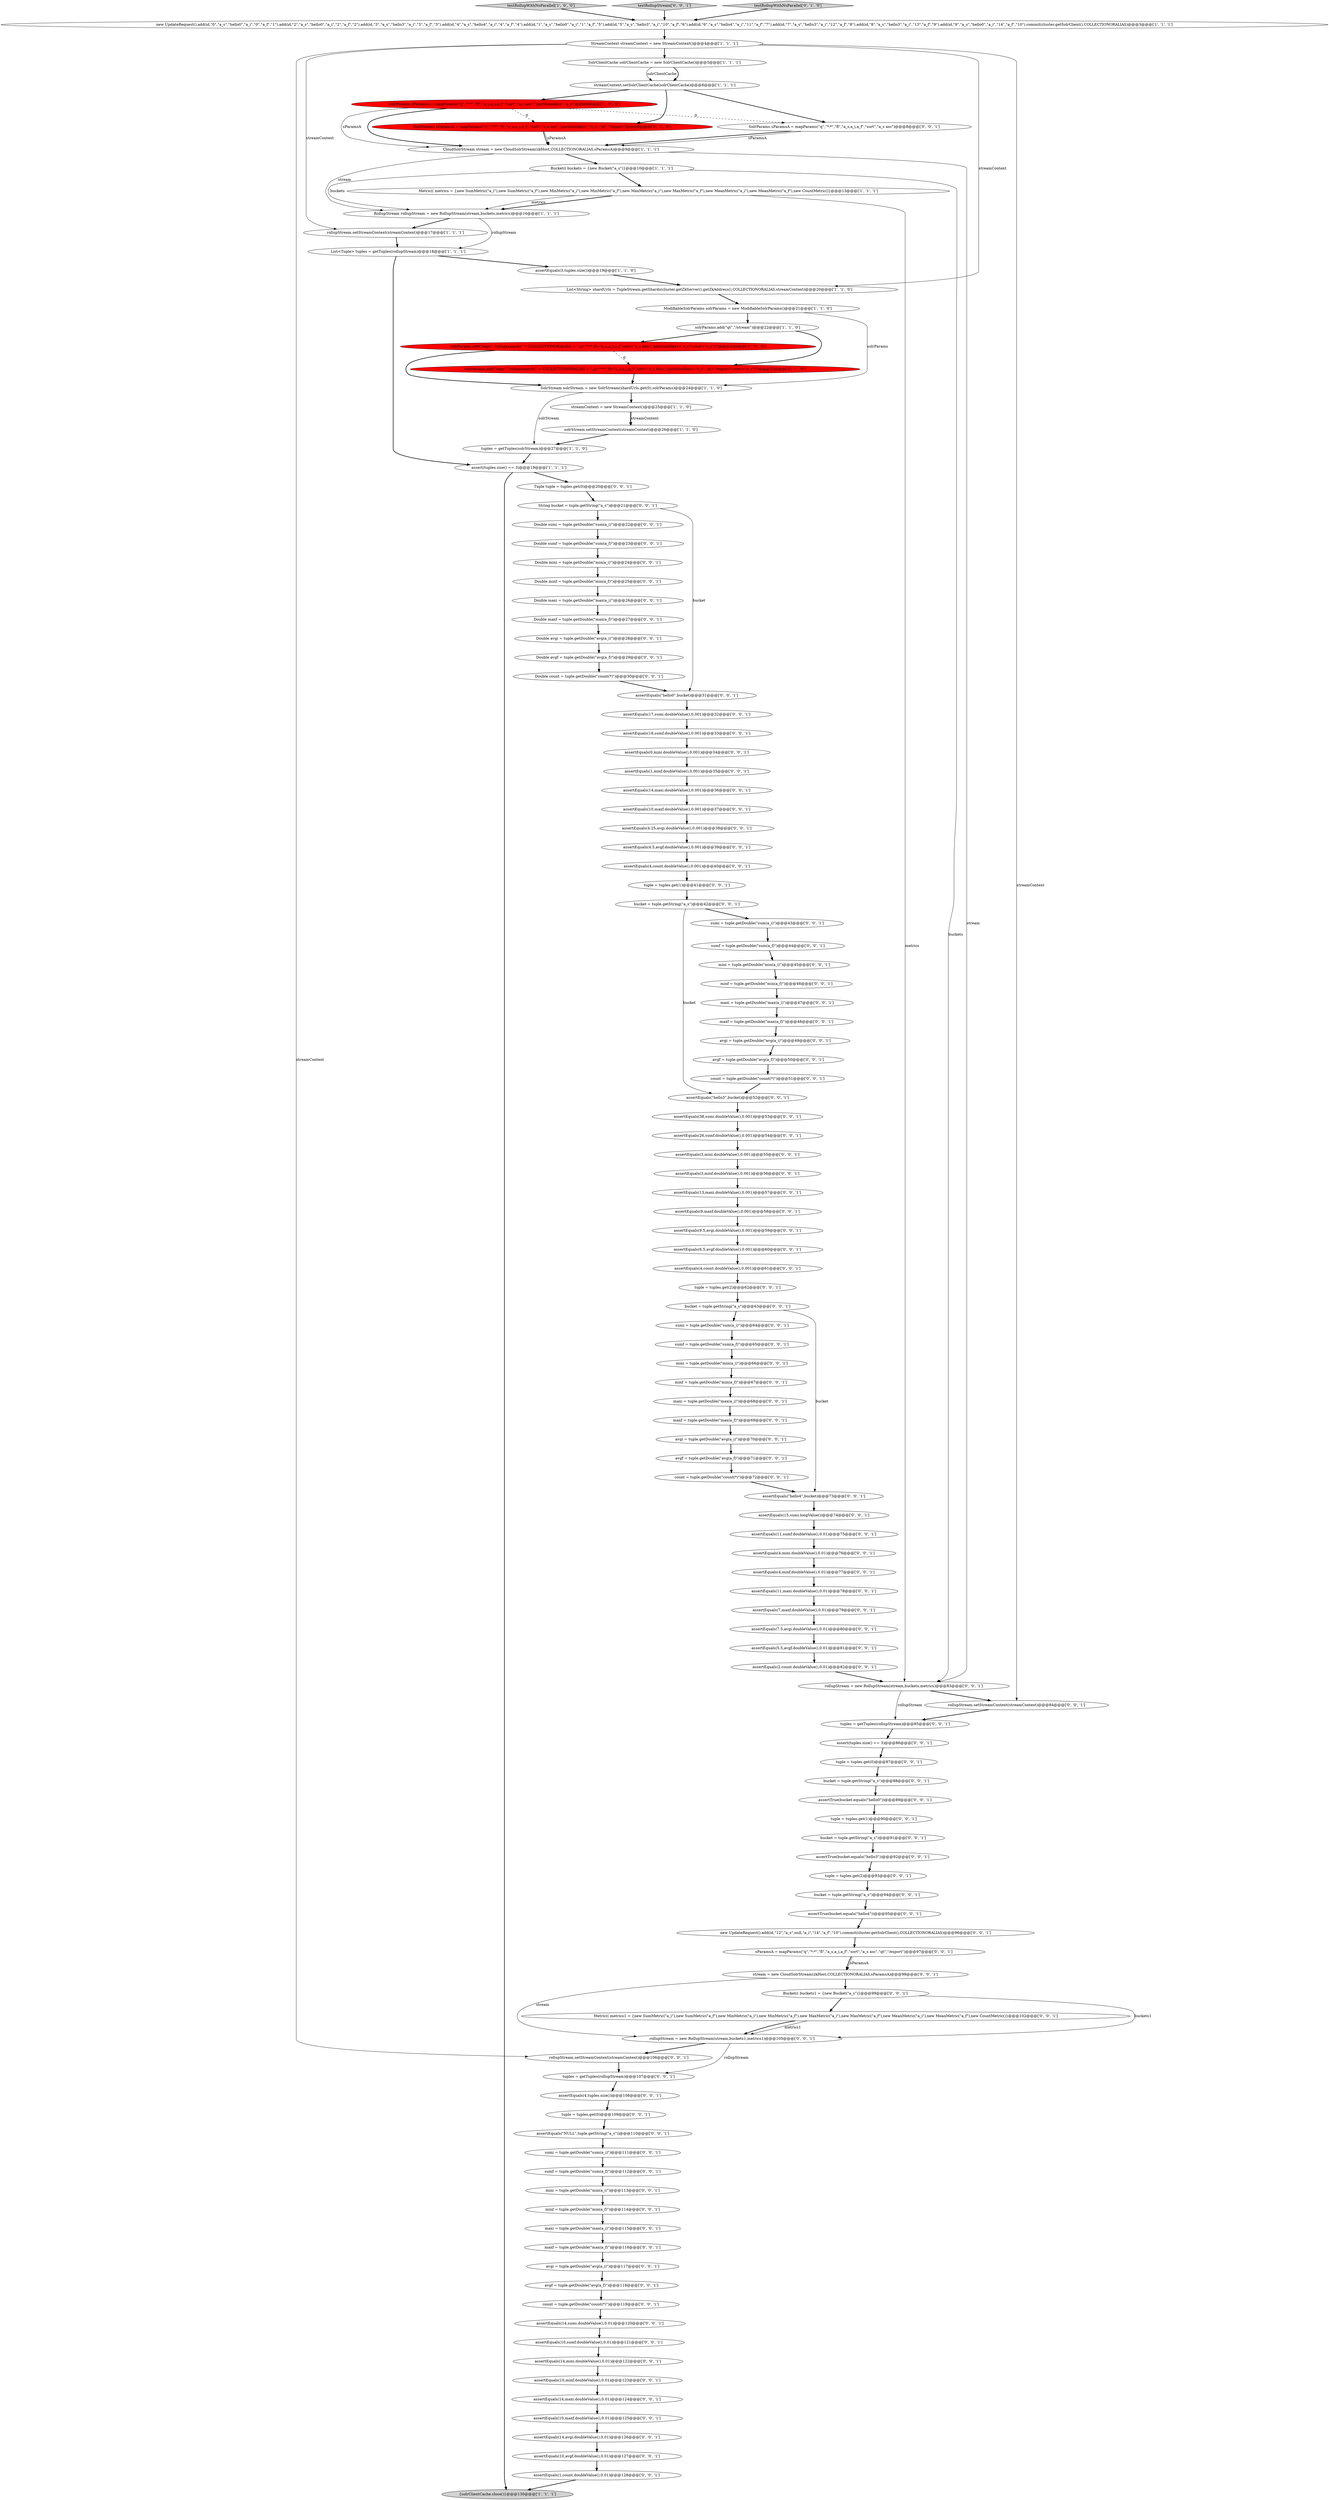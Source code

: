 digraph {
52 [style = filled, label = "avgi = tuple.getDouble(\"avg(a_i)\")@@@117@@@['0', '0', '1']", fillcolor = white, shape = ellipse image = "AAA0AAABBB3BBB"];
108 [style = filled, label = "assertEquals(4.5,avgf.doubleValue(),0.001)@@@39@@@['0', '0', '1']", fillcolor = white, shape = ellipse image = "AAA0AAABBB3BBB"];
25 [style = filled, label = "SolrParams sParamsA = mapParams(\"q\",\"*:*\",\"fl\",\"a_s,a_i,a_f\",\"sort\",\"a_s asc\",\"partitionKeys\",\"a_s\",\"qt\",\"/export\")@@@8@@@['0', '1', '0']", fillcolor = red, shape = ellipse image = "AAA1AAABBB2BBB"];
47 [style = filled, label = "avgi = tuple.getDouble(\"avg(a_i)\")@@@70@@@['0', '0', '1']", fillcolor = white, shape = ellipse image = "AAA0AAABBB3BBB"];
39 [style = filled, label = "sumi = tuple.getDouble(\"sum(a_i)\")@@@43@@@['0', '0', '1']", fillcolor = white, shape = ellipse image = "AAA0AAABBB3BBB"];
115 [style = filled, label = "sumf = tuple.getDouble(\"sum(a_f)\")@@@65@@@['0', '0', '1']", fillcolor = white, shape = ellipse image = "AAA0AAABBB3BBB"];
128 [style = filled, label = "count = tuple.getDouble(\"count(*)\")@@@51@@@['0', '0', '1']", fillcolor = white, shape = ellipse image = "AAA0AAABBB3BBB"];
92 [style = filled, label = "assertEquals(9.5,avgi.doubleValue(),0.001)@@@59@@@['0', '0', '1']", fillcolor = white, shape = ellipse image = "AAA0AAABBB3BBB"];
16 [style = filled, label = "new UpdateRequest().add(id,\"0\",\"a_s\",\"hello0\",\"a_i\",\"0\",\"a_f\",\"1\").add(id,\"2\",\"a_s\",\"hello0\",\"a_i\",\"2\",\"a_f\",\"2\").add(id,\"3\",\"a_s\",\"hello3\",\"a_i\",\"3\",\"a_f\",\"3\").add(id,\"4\",\"a_s\",\"hello4\",\"a_i\",\"4\",\"a_f\",\"4\").add(id,\"1\",\"a_s\",\"hello0\",\"a_i\",\"1\",\"a_f\",\"5\").add(id,\"5\",\"a_s\",\"hello3\",\"a_i\",\"10\",\"a_f\",\"6\").add(id,\"6\",\"a_s\",\"hello4\",\"a_i\",\"11\",\"a_f\",\"7\").add(id,\"7\",\"a_s\",\"hello3\",\"a_i\",\"12\",\"a_f\",\"8\").add(id,\"8\",\"a_s\",\"hello3\",\"a_i\",\"13\",\"a_f\",\"9\").add(id,\"9\",\"a_s\",\"hello0\",\"a_i\",\"14\",\"a_f\",\"10\").commit(cluster.getSolrClient(),COLLECTIONORALIAS)@@@3@@@['1', '1', '1']", fillcolor = white, shape = ellipse image = "AAA0AAABBB1BBB"];
2 [style = filled, label = "SolrParams sParamsA = mapParams(\"q\",\"*:*\",\"fl\",\"a_s,a_i,a_f\",\"sort\",\"a_s asc\",\"partitionKeys\",\"a_s\")@@@8@@@['1', '0', '0']", fillcolor = red, shape = ellipse image = "AAA1AAABBB1BBB"];
10 [style = filled, label = "solrParams.add(\"qt\",\"/stream\")@@@22@@@['1', '1', '0']", fillcolor = white, shape = ellipse image = "AAA0AAABBB1BBB"];
86 [style = filled, label = "tuple = tuples.get(1)@@@90@@@['0', '0', '1']", fillcolor = white, shape = ellipse image = "AAA0AAABBB3BBB"];
27 [style = filled, label = "maxi = tuple.getDouble(\"max(a_i)\")@@@47@@@['0', '0', '1']", fillcolor = white, shape = ellipse image = "AAA0AAABBB3BBB"];
72 [style = filled, label = "assertTrue(bucket.equals(\"hello0\"))@@@89@@@['0', '0', '1']", fillcolor = white, shape = ellipse image = "AAA0AAABBB3BBB"];
22 [style = filled, label = "solrStream.setStreamContext(streamContext)@@@26@@@['1', '1', '0']", fillcolor = white, shape = ellipse image = "AAA0AAABBB1BBB"];
102 [style = filled, label = "assertEquals(10,sumf.doubleValue(),0.01)@@@121@@@['0', '0', '1']", fillcolor = white, shape = ellipse image = "AAA0AAABBB3BBB"];
8 [style = filled, label = "{solrClientCache.close()}@@@130@@@['1', '1', '1']", fillcolor = lightgray, shape = ellipse image = "AAA0AAABBB1BBB"];
62 [style = filled, label = "assertEquals(\"hello4\",bucket)@@@73@@@['0', '0', '1']", fillcolor = white, shape = ellipse image = "AAA0AAABBB3BBB"];
93 [style = filled, label = "assertEquals(1,minf.doubleValue(),0.001)@@@35@@@['0', '0', '1']", fillcolor = white, shape = ellipse image = "AAA0AAABBB3BBB"];
126 [style = filled, label = "assertEquals(\"hello0\",bucket)@@@31@@@['0', '0', '1']", fillcolor = white, shape = ellipse image = "AAA0AAABBB3BBB"];
11 [style = filled, label = "Metric(( metrics = {new SumMetric(\"a_i\"),new SumMetric(\"a_f\"),new MinMetric(\"a_i\"),new MinMetric(\"a_f\"),new MaxMetric(\"a_i\"),new MaxMetric(\"a_f\"),new MeanMetric(\"a_i\"),new MeanMetric(\"a_f\"),new CountMetric()}@@@13@@@['1', '1', '1']", fillcolor = white, shape = ellipse image = "AAA0AAABBB1BBB"];
90 [style = filled, label = "tuples = getTuples(rollupStream)@@@85@@@['0', '0', '1']", fillcolor = white, shape = ellipse image = "AAA0AAABBB3BBB"];
7 [style = filled, label = "StreamContext streamContext = new StreamContext()@@@4@@@['1', '1', '1']", fillcolor = white, shape = ellipse image = "AAA0AAABBB1BBB"];
112 [style = filled, label = "maxf = tuple.getDouble(\"max(a_f)\")@@@69@@@['0', '0', '1']", fillcolor = white, shape = ellipse image = "AAA0AAABBB3BBB"];
124 [style = filled, label = "assertEquals(3,minf.doubleValue(),0.001)@@@56@@@['0', '0', '1']", fillcolor = white, shape = ellipse image = "AAA0AAABBB3BBB"];
1 [style = filled, label = "assert(tuples.size() == 3)@@@19@@@['1', '1', '1']", fillcolor = white, shape = ellipse image = "AAA0AAABBB1BBB"];
6 [style = filled, label = "tuples = getTuples(solrStream)@@@27@@@['1', '1', '0']", fillcolor = white, shape = ellipse image = "AAA0AAABBB1BBB"];
117 [style = filled, label = "assertEquals(14,avgi.doubleValue(),0.01)@@@126@@@['0', '0', '1']", fillcolor = white, shape = ellipse image = "AAA0AAABBB3BBB"];
116 [style = filled, label = "SolrParams sParamsA = mapParams(\"q\",\"*:*\",\"fl\",\"a_s,a_i,a_f\",\"sort\",\"a_s asc\")@@@8@@@['0', '0', '1']", fillcolor = white, shape = ellipse image = "AAA0AAABBB3BBB"];
65 [style = filled, label = "avgf = tuple.getDouble(\"avg(a_f)\")@@@71@@@['0', '0', '1']", fillcolor = white, shape = ellipse image = "AAA0AAABBB3BBB"];
51 [style = filled, label = "sumf = tuple.getDouble(\"sum(a_f)\")@@@44@@@['0', '0', '1']", fillcolor = white, shape = ellipse image = "AAA0AAABBB3BBB"];
98 [style = filled, label = "avgi = tuple.getDouble(\"avg(a_i)\")@@@49@@@['0', '0', '1']", fillcolor = white, shape = ellipse image = "AAA0AAABBB3BBB"];
88 [style = filled, label = "tuples = getTuples(rollupStream)@@@107@@@['0', '0', '1']", fillcolor = white, shape = ellipse image = "AAA0AAABBB3BBB"];
125 [style = filled, label = "avgf = tuple.getDouble(\"avg(a_f)\")@@@50@@@['0', '0', '1']", fillcolor = white, shape = ellipse image = "AAA0AAABBB3BBB"];
29 [style = filled, label = "bucket = tuple.getString(\"a_s\")@@@94@@@['0', '0', '1']", fillcolor = white, shape = ellipse image = "AAA0AAABBB3BBB"];
64 [style = filled, label = "rollupStream = new RollupStream(stream,buckets,metrics)@@@83@@@['0', '0', '1']", fillcolor = white, shape = ellipse image = "AAA0AAABBB3BBB"];
94 [style = filled, label = "Double minf = tuple.getDouble(\"min(a_f)\")@@@25@@@['0', '0', '1']", fillcolor = white, shape = ellipse image = "AAA0AAABBB3BBB"];
77 [style = filled, label = "maxf = tuple.getDouble(\"max(a_f)\")@@@48@@@['0', '0', '1']", fillcolor = white, shape = ellipse image = "AAA0AAABBB3BBB"];
5 [style = filled, label = "rollupStream.setStreamContext(streamContext)@@@17@@@['1', '1', '1']", fillcolor = white, shape = ellipse image = "AAA0AAABBB1BBB"];
42 [style = filled, label = "assertEquals(4.25,avgi.doubleValue(),0.001)@@@38@@@['0', '0', '1']", fillcolor = white, shape = ellipse image = "AAA0AAABBB3BBB"];
129 [style = filled, label = "count = tuple.getDouble(\"count(*)\")@@@119@@@['0', '0', '1']", fillcolor = white, shape = ellipse image = "AAA0AAABBB3BBB"];
3 [style = filled, label = "testRollupWithNoParallel['1', '0', '0']", fillcolor = lightgray, shape = diamond image = "AAA0AAABBB1BBB"];
79 [style = filled, label = "assertEquals(5.5,avgf.doubleValue(),0.01)@@@81@@@['0', '0', '1']", fillcolor = white, shape = ellipse image = "AAA0AAABBB3BBB"];
18 [style = filled, label = "assertEquals(3,tuples.size())@@@19@@@['1', '1', '0']", fillcolor = white, shape = ellipse image = "AAA0AAABBB1BBB"];
21 [style = filled, label = "RollupStream rollupStream = new RollupStream(stream,buckets,metrics)@@@16@@@['1', '1', '1']", fillcolor = white, shape = ellipse image = "AAA0AAABBB1BBB"];
37 [style = filled, label = "tuple = tuples.get(0)@@@87@@@['0', '0', '1']", fillcolor = white, shape = ellipse image = "AAA0AAABBB3BBB"];
82 [style = filled, label = "bucket = tuple.getString(\"a_s\")@@@91@@@['0', '0', '1']", fillcolor = white, shape = ellipse image = "AAA0AAABBB3BBB"];
4 [style = filled, label = "Bucket(( buckets = {new Bucket(\"a_s\")}@@@10@@@['1', '1', '1']", fillcolor = white, shape = ellipse image = "AAA0AAABBB1BBB"];
71 [style = filled, label = "assertEquals(4,mini.doubleValue(),0.01)@@@76@@@['0', '0', '1']", fillcolor = white, shape = ellipse image = "AAA0AAABBB3BBB"];
85 [style = filled, label = "assertEquals(7.5,avgi.doubleValue(),0.01)@@@80@@@['0', '0', '1']", fillcolor = white, shape = ellipse image = "AAA0AAABBB3BBB"];
49 [style = filled, label = "assertEquals(11,maxi.doubleValue(),0.01)@@@78@@@['0', '0', '1']", fillcolor = white, shape = ellipse image = "AAA0AAABBB3BBB"];
100 [style = filled, label = "mini = tuple.getDouble(\"min(a_i)\")@@@113@@@['0', '0', '1']", fillcolor = white, shape = ellipse image = "AAA0AAABBB3BBB"];
38 [style = filled, label = "Double maxi = tuple.getDouble(\"max(a_i)\")@@@26@@@['0', '0', '1']", fillcolor = white, shape = ellipse image = "AAA0AAABBB3BBB"];
66 [style = filled, label = "assertEquals(14,sumi.doubleValue(),0.01)@@@120@@@['0', '0', '1']", fillcolor = white, shape = ellipse image = "AAA0AAABBB3BBB"];
101 [style = filled, label = "Double count = tuple.getDouble(\"count(*)\")@@@30@@@['0', '0', '1']", fillcolor = white, shape = ellipse image = "AAA0AAABBB3BBB"];
113 [style = filled, label = "assertEquals(15,sumi.longValue())@@@74@@@['0', '0', '1']", fillcolor = white, shape = ellipse image = "AAA0AAABBB3BBB"];
103 [style = filled, label = "bucket = tuple.getString(\"a_s\")@@@42@@@['0', '0', '1']", fillcolor = white, shape = ellipse image = "AAA0AAABBB3BBB"];
58 [style = filled, label = "assertEquals(13,maxi.doubleValue(),0.001)@@@57@@@['0', '0', '1']", fillcolor = white, shape = ellipse image = "AAA0AAABBB3BBB"];
61 [style = filled, label = "Double maxf = tuple.getDouble(\"max(a_f)\")@@@27@@@['0', '0', '1']", fillcolor = white, shape = ellipse image = "AAA0AAABBB3BBB"];
14 [style = filled, label = "solrParams.add(\"expr\",\"rollup(search(\" + COLLECTIONORALIAS + \",q=\"*:*\",fl=\"a_s,a_i,a_f\",sort=\"a_s desc\",partitionKeys=\"a_s\"),over=\"a_s\")\")@@@23@@@['1', '0', '0']", fillcolor = red, shape = ellipse image = "AAA1AAABBB1BBB"];
127 [style = filled, label = "assertEquals(17,sumi.doubleValue(),0.001)@@@32@@@['0', '0', '1']", fillcolor = white, shape = ellipse image = "AAA0AAABBB3BBB"];
30 [style = filled, label = "Tuple tuple = tuples.get(0)@@@20@@@['0', '0', '1']", fillcolor = white, shape = ellipse image = "AAA0AAABBB3BBB"];
89 [style = filled, label = "testRollupStream['0', '0', '1']", fillcolor = lightgray, shape = diamond image = "AAA0AAABBB3BBB"];
41 [style = filled, label = "stream = new CloudSolrStream(zkHost,COLLECTIONORALIAS,sParamsA)@@@98@@@['0', '0', '1']", fillcolor = white, shape = ellipse image = "AAA0AAABBB3BBB"];
0 [style = filled, label = "CloudSolrStream stream = new CloudSolrStream(zkHost,COLLECTIONORALIAS,sParamsA)@@@9@@@['1', '1', '1']", fillcolor = white, shape = ellipse image = "AAA0AAABBB1BBB"];
104 [style = filled, label = "assertEquals(4,count.doubleValue(),0.001)@@@61@@@['0', '0', '1']", fillcolor = white, shape = ellipse image = "AAA0AAABBB3BBB"];
55 [style = filled, label = "assertEquals(\"hello3\",bucket)@@@52@@@['0', '0', '1']", fillcolor = white, shape = ellipse image = "AAA0AAABBB3BBB"];
32 [style = filled, label = "rollupStream = new RollupStream(stream,buckets1,metrics1)@@@105@@@['0', '0', '1']", fillcolor = white, shape = ellipse image = "AAA0AAABBB3BBB"];
76 [style = filled, label = "assertEquals(3,mini.doubleValue(),0.001)@@@55@@@['0', '0', '1']", fillcolor = white, shape = ellipse image = "AAA0AAABBB3BBB"];
99 [style = filled, label = "sumi = tuple.getDouble(\"sum(a_i)\")@@@111@@@['0', '0', '1']", fillcolor = white, shape = ellipse image = "AAA0AAABBB3BBB"];
54 [style = filled, label = "assertEquals(14,maxi.doubleValue(),0.001)@@@36@@@['0', '0', '1']", fillcolor = white, shape = ellipse image = "AAA0AAABBB3BBB"];
131 [style = filled, label = "mini = tuple.getDouble(\"min(a_i)\")@@@45@@@['0', '0', '1']", fillcolor = white, shape = ellipse image = "AAA0AAABBB3BBB"];
68 [style = filled, label = "count = tuple.getDouble(\"count(*)\")@@@72@@@['0', '0', '1']", fillcolor = white, shape = ellipse image = "AAA0AAABBB3BBB"];
12 [style = filled, label = "List<Tuple> tuples = getTuples(rollupStream)@@@18@@@['1', '1', '1']", fillcolor = white, shape = ellipse image = "AAA0AAABBB1BBB"];
122 [style = filled, label = "assertEquals(\"NULL\",tuple.getString(\"a_s\"))@@@110@@@['0', '0', '1']", fillcolor = white, shape = ellipse image = "AAA0AAABBB3BBB"];
111 [style = filled, label = "tuple = tuples.get(2)@@@93@@@['0', '0', '1']", fillcolor = white, shape = ellipse image = "AAA0AAABBB3BBB"];
69 [style = filled, label = "assertEquals(26,sumf.doubleValue(),0.001)@@@54@@@['0', '0', '1']", fillcolor = white, shape = ellipse image = "AAA0AAABBB3BBB"];
23 [style = filled, label = "solrParams.add(\"expr\",\"rollup(search(\" + COLLECTIONORALIAS + \",q=\"*:*\",fl=\"a_s,a_i,a_f\",sort=\"a_s desc\",partitionKeys=\"a_s\", qt=\"/export\"),over=\"a_s\")\")@@@23@@@['0', '1', '0']", fillcolor = red, shape = ellipse image = "AAA1AAABBB2BBB"];
53 [style = filled, label = "maxi = tuple.getDouble(\"max(a_i)\")@@@68@@@['0', '0', '1']", fillcolor = white, shape = ellipse image = "AAA0AAABBB3BBB"];
56 [style = filled, label = "assertEquals(38,sumi.doubleValue(),0.001)@@@53@@@['0', '0', '1']", fillcolor = white, shape = ellipse image = "AAA0AAABBB3BBB"];
96 [style = filled, label = "sParamsA = mapParams(\"q\",\"*:*\",\"fl\",\"a_s,a_i,a_f\",\"sort\",\"a_s asc\",\"qt\",\"/export\")@@@97@@@['0', '0', '1']", fillcolor = white, shape = ellipse image = "AAA0AAABBB3BBB"];
60 [style = filled, label = "Double sumi = tuple.getDouble(\"sum(a_i)\")@@@22@@@['0', '0', '1']", fillcolor = white, shape = ellipse image = "AAA0AAABBB3BBB"];
75 [style = filled, label = "assertTrue(bucket.equals(\"hello4\"))@@@95@@@['0', '0', '1']", fillcolor = white, shape = ellipse image = "AAA0AAABBB3BBB"];
13 [style = filled, label = "List<String> shardUrls = TupleStream.getShards(cluster.getZkServer().getZkAddress(),COLLECTIONORALIAS,streamContext)@@@20@@@['1', '1', '0']", fillcolor = white, shape = ellipse image = "AAA0AAABBB1BBB"];
83 [style = filled, label = "minf = tuple.getDouble(\"min(a_f)\")@@@114@@@['0', '0', '1']", fillcolor = white, shape = ellipse image = "AAA0AAABBB3BBB"];
107 [style = filled, label = "Double avgf = tuple.getDouble(\"avg(a_f)\")@@@29@@@['0', '0', '1']", fillcolor = white, shape = ellipse image = "AAA0AAABBB3BBB"];
74 [style = filled, label = "assertEquals(2,count.doubleValue(),0.01)@@@82@@@['0', '0', '1']", fillcolor = white, shape = ellipse image = "AAA0AAABBB3BBB"];
87 [style = filled, label = "assertEquals(4,minf.doubleValue(),0.01)@@@77@@@['0', '0', '1']", fillcolor = white, shape = ellipse image = "AAA0AAABBB3BBB"];
118 [style = filled, label = "assertEquals(4,tuples.size())@@@108@@@['0', '0', '1']", fillcolor = white, shape = ellipse image = "AAA0AAABBB3BBB"];
121 [style = filled, label = "assertEquals(9,maxf.doubleValue(),0.001)@@@58@@@['0', '0', '1']", fillcolor = white, shape = ellipse image = "AAA0AAABBB3BBB"];
97 [style = filled, label = "assertEquals(1,count.doubleValue(),0.01)@@@128@@@['0', '0', '1']", fillcolor = white, shape = ellipse image = "AAA0AAABBB3BBB"];
44 [style = filled, label = "assertEquals(10,minf.doubleValue(),0.01)@@@123@@@['0', '0', '1']", fillcolor = white, shape = ellipse image = "AAA0AAABBB3BBB"];
70 [style = filled, label = "tuple = tuples.get(1)@@@41@@@['0', '0', '1']", fillcolor = white, shape = ellipse image = "AAA0AAABBB3BBB"];
19 [style = filled, label = "streamContext = new StreamContext()@@@25@@@['1', '1', '0']", fillcolor = white, shape = ellipse image = "AAA0AAABBB1BBB"];
33 [style = filled, label = "Double avgi = tuple.getDouble(\"avg(a_i)\")@@@28@@@['0', '0', '1']", fillcolor = white, shape = ellipse image = "AAA0AAABBB3BBB"];
48 [style = filled, label = "Double mini = tuple.getDouble(\"min(a_i)\")@@@24@@@['0', '0', '1']", fillcolor = white, shape = ellipse image = "AAA0AAABBB3BBB"];
31 [style = filled, label = "Bucket(( buckets1 = {new Bucket(\"a_s\")}@@@99@@@['0', '0', '1']", fillcolor = white, shape = ellipse image = "AAA0AAABBB3BBB"];
63 [style = filled, label = "assertEquals(7,maxf.doubleValue(),0.01)@@@79@@@['0', '0', '1']", fillcolor = white, shape = ellipse image = "AAA0AAABBB3BBB"];
59 [style = filled, label = "bucket = tuple.getString(\"a_s\")@@@63@@@['0', '0', '1']", fillcolor = white, shape = ellipse image = "AAA0AAABBB3BBB"];
78 [style = filled, label = "assertEquals(18,sumf.doubleValue(),0.001)@@@33@@@['0', '0', '1']", fillcolor = white, shape = ellipse image = "AAA0AAABBB3BBB"];
45 [style = filled, label = "assert(tuples.size() == 3)@@@86@@@['0', '0', '1']", fillcolor = white, shape = ellipse image = "AAA0AAABBB3BBB"];
40 [style = filled, label = "new UpdateRequest().add(id,\"12\",\"a_s\",null,\"a_i\",\"14\",\"a_f\",\"10\").commit(cluster.getSolrClient(),COLLECTIONORALIAS)@@@96@@@['0', '0', '1']", fillcolor = white, shape = ellipse image = "AAA0AAABBB3BBB"];
130 [style = filled, label = "assertEquals(10,maxf.doubleValue(),0.001)@@@37@@@['0', '0', '1']", fillcolor = white, shape = ellipse image = "AAA0AAABBB3BBB"];
28 [style = filled, label = "assertEquals(11,sumf.doubleValue(),0.01)@@@75@@@['0', '0', '1']", fillcolor = white, shape = ellipse image = "AAA0AAABBB3BBB"];
15 [style = filled, label = "SolrClientCache solrClientCache = new SolrClientCache()@@@5@@@['1', '1', '1']", fillcolor = white, shape = ellipse image = "AAA0AAABBB1BBB"];
120 [style = filled, label = "tuple = tuples.get(0)@@@109@@@['0', '0', '1']", fillcolor = white, shape = ellipse image = "AAA0AAABBB3BBB"];
24 [style = filled, label = "testRollupWithNoParallel['0', '1', '0']", fillcolor = lightgray, shape = diamond image = "AAA0AAABBB2BBB"];
9 [style = filled, label = "ModifiableSolrParams solrParams = new ModifiableSolrParams()@@@21@@@['1', '1', '0']", fillcolor = white, shape = ellipse image = "AAA0AAABBB1BBB"];
132 [style = filled, label = "Metric(( metrics1 = {new SumMetric(\"a_i\"),new SumMetric(\"a_f\"),new MinMetric(\"a_i\"),new MinMetric(\"a_f\"),new MaxMetric(\"a_i\"),new MaxMetric(\"a_f\"),new MeanMetric(\"a_i\"),new MeanMetric(\"a_f\"),new CountMetric()}@@@102@@@['0', '0', '1']", fillcolor = white, shape = ellipse image = "AAA0AAABBB3BBB"];
34 [style = filled, label = "Double sumf = tuple.getDouble(\"sum(a_f)\")@@@23@@@['0', '0', '1']", fillcolor = white, shape = ellipse image = "AAA0AAABBB3BBB"];
84 [style = filled, label = "sumi = tuple.getDouble(\"sum(a_i)\")@@@64@@@['0', '0', '1']", fillcolor = white, shape = ellipse image = "AAA0AAABBB3BBB"];
109 [style = filled, label = "minf = tuple.getDouble(\"min(a_f)\")@@@46@@@['0', '0', '1']", fillcolor = white, shape = ellipse image = "AAA0AAABBB3BBB"];
119 [style = filled, label = "maxf = tuple.getDouble(\"max(a_f)\")@@@116@@@['0', '0', '1']", fillcolor = white, shape = ellipse image = "AAA0AAABBB3BBB"];
46 [style = filled, label = "tuple = tuples.get(2)@@@62@@@['0', '0', '1']", fillcolor = white, shape = ellipse image = "AAA0AAABBB3BBB"];
67 [style = filled, label = "assertEquals(0,mini.doubleValue(),0.001)@@@34@@@['0', '0', '1']", fillcolor = white, shape = ellipse image = "AAA0AAABBB3BBB"];
95 [style = filled, label = "assertEquals(10,maxf.doubleValue(),0.01)@@@125@@@['0', '0', '1']", fillcolor = white, shape = ellipse image = "AAA0AAABBB3BBB"];
20 [style = filled, label = "streamContext.setSolrClientCache(solrClientCache)@@@6@@@['1', '1', '1']", fillcolor = white, shape = ellipse image = "AAA0AAABBB1BBB"];
110 [style = filled, label = "assertEquals(6.5,avgf.doubleValue(),0.001)@@@60@@@['0', '0', '1']", fillcolor = white, shape = ellipse image = "AAA0AAABBB3BBB"];
81 [style = filled, label = "assertEquals(14,mini.doubleValue(),0.01)@@@122@@@['0', '0', '1']", fillcolor = white, shape = ellipse image = "AAA0AAABBB3BBB"];
91 [style = filled, label = "sumf = tuple.getDouble(\"sum(a_f)\")@@@112@@@['0', '0', '1']", fillcolor = white, shape = ellipse image = "AAA0AAABBB3BBB"];
35 [style = filled, label = "rollupStream.setStreamContext(streamContext)@@@84@@@['0', '0', '1']", fillcolor = white, shape = ellipse image = "AAA0AAABBB3BBB"];
80 [style = filled, label = "bucket = tuple.getString(\"a_s\")@@@88@@@['0', '0', '1']", fillcolor = white, shape = ellipse image = "AAA0AAABBB3BBB"];
114 [style = filled, label = "assertEquals(14,maxi.doubleValue(),0.01)@@@124@@@['0', '0', '1']", fillcolor = white, shape = ellipse image = "AAA0AAABBB3BBB"];
36 [style = filled, label = "maxi = tuple.getDouble(\"max(a_i)\")@@@115@@@['0', '0', '1']", fillcolor = white, shape = ellipse image = "AAA0AAABBB3BBB"];
57 [style = filled, label = "mini = tuple.getDouble(\"min(a_i)\")@@@66@@@['0', '0', '1']", fillcolor = white, shape = ellipse image = "AAA0AAABBB3BBB"];
105 [style = filled, label = "assertEquals(4,count.doubleValue(),0.001)@@@40@@@['0', '0', '1']", fillcolor = white, shape = ellipse image = "AAA0AAABBB3BBB"];
123 [style = filled, label = "String bucket = tuple.getString(\"a_s\")@@@21@@@['0', '0', '1']", fillcolor = white, shape = ellipse image = "AAA0AAABBB3BBB"];
106 [style = filled, label = "minf = tuple.getDouble(\"min(a_f)\")@@@67@@@['0', '0', '1']", fillcolor = white, shape = ellipse image = "AAA0AAABBB3BBB"];
17 [style = filled, label = "SolrStream solrStream = new SolrStream(shardUrls.get(0),solrParams)@@@24@@@['1', '1', '0']", fillcolor = white, shape = ellipse image = "AAA0AAABBB1BBB"];
73 [style = filled, label = "avgf = tuple.getDouble(\"avg(a_f)\")@@@118@@@['0', '0', '1']", fillcolor = white, shape = ellipse image = "AAA0AAABBB3BBB"];
50 [style = filled, label = "rollupStream.setStreamContext(streamContext)@@@106@@@['0', '0', '1']", fillcolor = white, shape = ellipse image = "AAA0AAABBB3BBB"];
26 [style = filled, label = "assertEquals(10,avgf.doubleValue(),0.01)@@@127@@@['0', '0', '1']", fillcolor = white, shape = ellipse image = "AAA0AAABBB3BBB"];
43 [style = filled, label = "assertTrue(bucket.equals(\"hello3\"))@@@92@@@['0', '0', '1']", fillcolor = white, shape = ellipse image = "AAA0AAABBB3BBB"];
58->121 [style = bold, label=""];
7->5 [style = solid, label="streamContext"];
127->78 [style = bold, label=""];
62->113 [style = bold, label=""];
72->86 [style = bold, label=""];
69->76 [style = bold, label=""];
25->0 [style = solid, label="sParamsA"];
119->52 [style = bold, label=""];
9->17 [style = solid, label="solrParams"];
16->7 [style = bold, label=""];
132->32 [style = solid, label="metrics1"];
14->17 [style = bold, label=""];
124->58 [style = bold, label=""];
9->10 [style = bold, label=""];
3->16 [style = bold, label=""];
1->30 [style = bold, label=""];
131->109 [style = bold, label=""];
59->62 [style = solid, label="bucket"];
31->132 [style = bold, label=""];
107->101 [style = bold, label=""];
7->35 [style = solid, label="streamContext"];
122->99 [style = bold, label=""];
109->27 [style = bold, label=""];
57->106 [style = bold, label=""];
39->51 [style = bold, label=""];
15->20 [style = bold, label=""];
99->91 [style = bold, label=""];
65->68 [style = bold, label=""];
73->129 [style = bold, label=""];
2->0 [style = solid, label="sParamsA"];
126->127 [style = bold, label=""];
12->18 [style = bold, label=""];
120->122 [style = bold, label=""];
23->17 [style = bold, label=""];
49->63 [style = bold, label=""];
81->44 [style = bold, label=""];
27->77 [style = bold, label=""];
100->83 [style = bold, label=""];
95->117 [style = bold, label=""];
104->46 [style = bold, label=""];
15->20 [style = solid, label="solrClientCache"];
59->84 [style = bold, label=""];
46->59 [style = bold, label=""];
98->125 [style = bold, label=""];
42->108 [style = bold, label=""];
128->55 [style = bold, label=""];
2->116 [style = dashed, label="0"];
41->32 [style = solid, label="stream"];
115->57 [style = bold, label=""];
34->48 [style = bold, label=""];
7->13 [style = solid, label="streamContext"];
10->14 [style = bold, label=""];
48->94 [style = bold, label=""];
87->49 [style = bold, label=""];
36->119 [style = bold, label=""];
7->50 [style = solid, label="streamContext"];
4->64 [style = solid, label="buckets"];
52->73 [style = bold, label=""];
54->130 [style = bold, label=""];
85->79 [style = bold, label=""];
90->45 [style = bold, label=""];
12->1 [style = bold, label=""];
20->25 [style = bold, label=""];
97->8 [style = bold, label=""];
56->69 [style = bold, label=""];
114->95 [style = bold, label=""];
64->35 [style = bold, label=""];
91->100 [style = bold, label=""];
116->0 [style = bold, label=""];
129->66 [style = bold, label=""];
51->131 [style = bold, label=""];
92->110 [style = bold, label=""];
63->85 [style = bold, label=""];
84->115 [style = bold, label=""];
103->55 [style = solid, label="bucket"];
102->81 [style = bold, label=""];
76->124 [style = bold, label=""];
19->22 [style = bold, label=""];
22->6 [style = bold, label=""];
32->50 [style = bold, label=""];
25->0 [style = bold, label=""];
53->112 [style = bold, label=""];
0->64 [style = solid, label="stream"];
0->21 [style = solid, label="stream"];
1->8 [style = bold, label=""];
112->47 [style = bold, label=""];
96->41 [style = bold, label=""];
4->21 [style = solid, label="buckets"];
80->72 [style = bold, label=""];
43->111 [style = bold, label=""];
75->40 [style = bold, label=""];
88->118 [style = bold, label=""];
11->21 [style = bold, label=""];
89->16 [style = bold, label=""];
17->6 [style = solid, label="solrStream"];
20->116 [style = bold, label=""];
106->53 [style = bold, label=""];
83->36 [style = bold, label=""];
19->22 [style = solid, label="streamContext"];
40->96 [style = bold, label=""];
35->90 [style = bold, label=""];
70->103 [style = bold, label=""];
113->28 [style = bold, label=""];
67->93 [style = bold, label=""];
21->5 [style = bold, label=""];
6->1 [style = bold, label=""];
2->0 [style = bold, label=""];
14->23 [style = dashed, label="0"];
86->82 [style = bold, label=""];
108->105 [style = bold, label=""];
117->26 [style = bold, label=""];
10->23 [style = bold, label=""];
44->114 [style = bold, label=""];
2->25 [style = dashed, label="0"];
7->15 [style = bold, label=""];
110->104 [style = bold, label=""];
41->31 [style = bold, label=""];
13->9 [style = bold, label=""];
93->54 [style = bold, label=""];
64->90 [style = solid, label="rollupStream"];
30->123 [style = bold, label=""];
116->0 [style = solid, label="sParamsA"];
105->70 [style = bold, label=""];
29->75 [style = bold, label=""];
37->80 [style = bold, label=""];
101->126 [style = bold, label=""];
94->38 [style = bold, label=""];
50->88 [style = bold, label=""];
68->62 [style = bold, label=""];
103->39 [style = bold, label=""];
130->42 [style = bold, label=""];
74->64 [style = bold, label=""];
82->43 [style = bold, label=""];
38->61 [style = bold, label=""];
21->12 [style = solid, label="rollupStream"];
71->87 [style = bold, label=""];
17->19 [style = bold, label=""];
55->56 [style = bold, label=""];
96->41 [style = solid, label="sParamsA"];
31->32 [style = solid, label="buckets1"];
32->88 [style = solid, label="rollupStream"];
20->2 [style = bold, label=""];
24->16 [style = bold, label=""];
123->126 [style = solid, label="bucket"];
125->128 [style = bold, label=""];
111->29 [style = bold, label=""];
60->34 [style = bold, label=""];
5->12 [style = bold, label=""];
0->4 [style = bold, label=""];
11->64 [style = solid, label="metrics"];
77->98 [style = bold, label=""];
78->67 [style = bold, label=""];
28->71 [style = bold, label=""];
26->97 [style = bold, label=""];
118->120 [style = bold, label=""];
18->13 [style = bold, label=""];
79->74 [style = bold, label=""];
47->65 [style = bold, label=""];
132->32 [style = bold, label=""];
45->37 [style = bold, label=""];
4->11 [style = bold, label=""];
121->92 [style = bold, label=""];
61->33 [style = bold, label=""];
33->107 [style = bold, label=""];
123->60 [style = bold, label=""];
11->21 [style = solid, label="metrics"];
66->102 [style = bold, label=""];
}
